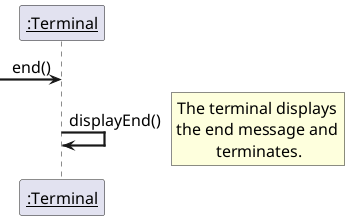 @startuml end Interaction Sequence Diagram
skinparam DefaultFontName Arial
skinparam DefaultFontSize 16
skinparam DefaultFontStyle bold
skinparam ArrowThickness 2.2
skinparam sequenceMessageAlign center
skinparam noteTextAlignment center
skinparam sequenceParticipant underline
hide empty members

participant ":Terminal" as terminal

->terminal:end()
terminal -> terminal: displayEnd()

rnote right
    The terminal displays 
    the end message and 
    terminates.
end note

@enduml